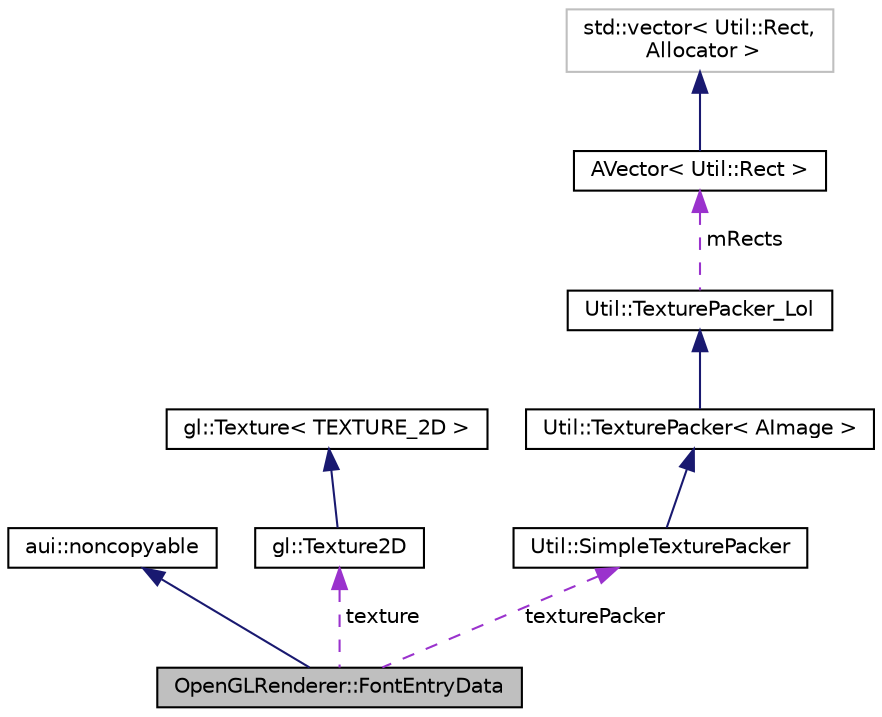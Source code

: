 digraph "OpenGLRenderer::FontEntryData"
{
 // LATEX_PDF_SIZE
  edge [fontname="Helvetica",fontsize="10",labelfontname="Helvetica",labelfontsize="10"];
  node [fontname="Helvetica",fontsize="10",shape=record];
  Node1 [label="OpenGLRenderer::FontEntryData",height=0.2,width=0.4,color="black", fillcolor="grey75", style="filled", fontcolor="black",tooltip=" "];
  Node2 -> Node1 [dir="back",color="midnightblue",fontsize="10",style="solid",fontname="Helvetica"];
  Node2 [label="aui::noncopyable",height=0.2,width=0.4,color="black", fillcolor="white", style="filled",URL="$structaui_1_1noncopyable.html",tooltip="Forbids copy of your class."];
  Node3 -> Node1 [dir="back",color="darkorchid3",fontsize="10",style="dashed",label=" texture" ,fontname="Helvetica"];
  Node3 [label="gl::Texture2D",height=0.2,width=0.4,color="black", fillcolor="white", style="filled",URL="$classgl_1_1Texture2D.html",tooltip=" "];
  Node4 -> Node3 [dir="back",color="midnightblue",fontsize="10",style="solid",fontname="Helvetica"];
  Node4 [label="gl::Texture\< TEXTURE_2D \>",height=0.2,width=0.4,color="black", fillcolor="white", style="filled",URL="$classgl_1_1Texture.html",tooltip=" "];
  Node5 -> Node1 [dir="back",color="darkorchid3",fontsize="10",style="dashed",label=" texturePacker" ,fontname="Helvetica"];
  Node5 [label="Util::SimpleTexturePacker",height=0.2,width=0.4,color="black", fillcolor="white", style="filled",URL="$classUtil_1_1SimpleTexturePacker.html",tooltip=" "];
  Node6 -> Node5 [dir="back",color="midnightblue",fontsize="10",style="solid",fontname="Helvetica"];
  Node6 [label="Util::TexturePacker\< AImage \>",height=0.2,width=0.4,color="black", fillcolor="white", style="filled",URL="$classUtil_1_1TexturePacker.html",tooltip=" "];
  Node7 -> Node6 [dir="back",color="midnightblue",fontsize="10",style="solid",fontname="Helvetica"];
  Node7 [label="Util::TexturePacker_Lol",height=0.2,width=0.4,color="black", fillcolor="white", style="filled",URL="$classUtil_1_1TexturePacker__Lol.html",tooltip=" "];
  Node8 -> Node7 [dir="back",color="darkorchid3",fontsize="10",style="dashed",label=" mRects" ,fontname="Helvetica"];
  Node8 [label="AVector\< Util::Rect \>",height=0.2,width=0.4,color="black", fillcolor="white", style="filled",URL="$classAVector.html",tooltip=" "];
  Node9 -> Node8 [dir="back",color="midnightblue",fontsize="10",style="solid",fontname="Helvetica"];
  Node9 [label="std::vector\< Util::Rect,\l Allocator \>",height=0.2,width=0.4,color="grey75", fillcolor="white", style="filled",tooltip=" "];
}
